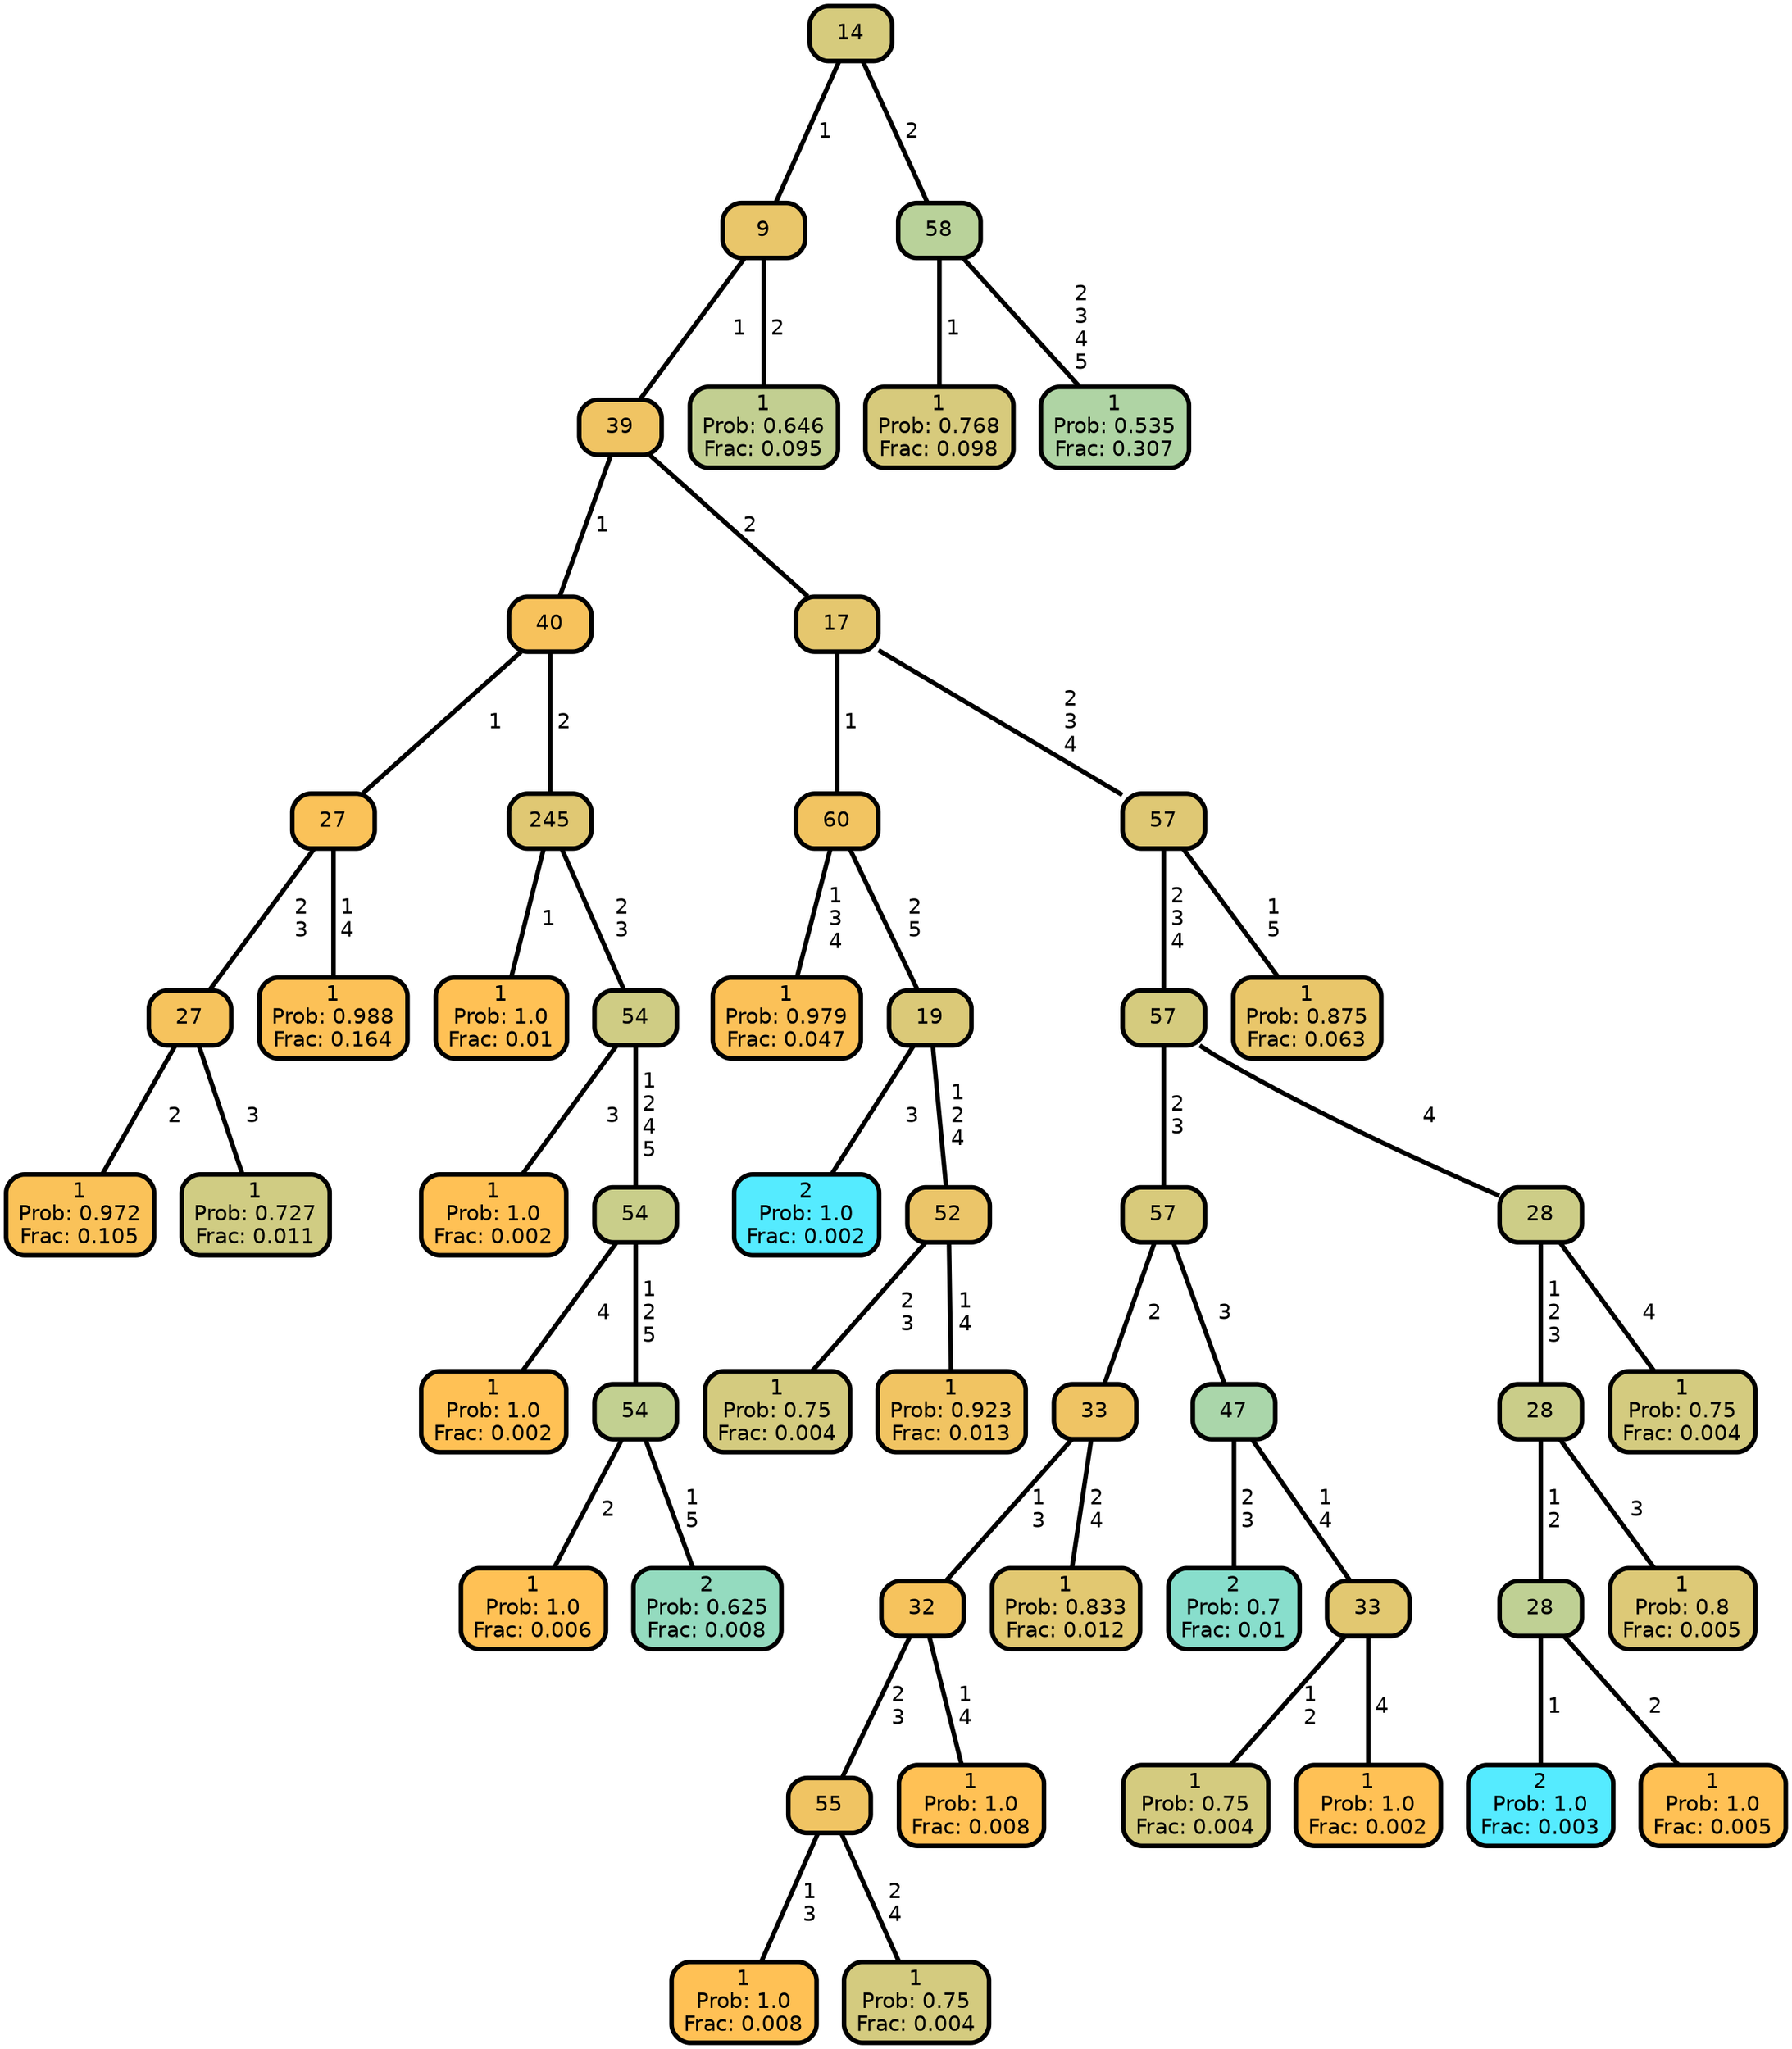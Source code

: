 graph Tree {
node [shape=box, style="filled, rounded",color="black",penwidth="3",fontcolor="black",                 fontname=helvetica] ;
graph [ranksep="0 equally", splines=straight,                 bgcolor=transparent, dpi=200] ;
edge [fontname=helvetica, color=black] ;
0 [label="1
Prob: 0.972
Frac: 0.105", fillcolor="#fac259"] ;
1 [label="27", fillcolor="#f6c35d"] ;
2 [label="1
Prob: 0.727
Frac: 0.011", fillcolor="#d0cc83"] ;
3 [label="27", fillcolor="#fac259"] ;
4 [label="1
Prob: 0.988
Frac: 0.164", fillcolor="#fcc157"] ;
5 [label="40", fillcolor="#f7c25c"] ;
6 [label="1
Prob: 1.0
Frac: 0.01", fillcolor="#ffc155"] ;
7 [label="245", fillcolor="#e0c873"] ;
8 [label="1
Prob: 1.0
Frac: 0.002", fillcolor="#ffc155"] ;
9 [label="54", fillcolor="#cfcc84"] ;
10 [label="1
Prob: 1.0
Frac: 0.002", fillcolor="#ffc155"] ;
11 [label="54", fillcolor="#c9ce8a"] ;
12 [label="1
Prob: 1.0
Frac: 0.006", fillcolor="#ffc155"] ;
13 [label="54", fillcolor="#c2d091"] ;
14 [label="2
Prob: 0.625
Frac: 0.008", fillcolor="#94dbbf"] ;
15 [label="39", fillcolor="#f0c463"] ;
16 [label="1
Prob: 0.979
Frac: 0.047", fillcolor="#fbc158"] ;
17 [label="60", fillcolor="#f2c461"] ;
18 [label="2
Prob: 1.0
Frac: 0.002", fillcolor="#55ebff"] ;
19 [label="19", fillcolor="#dbc978"] ;
20 [label="1
Prob: 0.75
Frac: 0.004", fillcolor="#d4cb7f"] ;
21 [label="52", fillcolor="#ebc569"] ;
22 [label="1
Prob: 0.923
Frac: 0.013", fillcolor="#f1c462"] ;
23 [label="17", fillcolor="#e5c76e"] ;
24 [label="1
Prob: 1.0
Frac: 0.008", fillcolor="#ffc155"] ;
25 [label="55", fillcolor="#f0c463"] ;
26 [label="1
Prob: 0.75
Frac: 0.004", fillcolor="#d4cb7f"] ;
27 [label="32", fillcolor="#f6c35d"] ;
28 [label="1
Prob: 1.0
Frac: 0.008", fillcolor="#ffc155"] ;
29 [label="33", fillcolor="#efc464"] ;
30 [label="1
Prob: 0.833
Frac: 0.012", fillcolor="#e2c871"] ;
31 [label="57", fillcolor="#d8ca7b"] ;
32 [label="2
Prob: 0.7
Frac: 0.01", fillcolor="#88decc"] ;
33 [label="47", fillcolor="#aad6aa"] ;
34 [label="1
Prob: 0.75
Frac: 0.004", fillcolor="#d4cb7f"] ;
35 [label="33", fillcolor="#e2c871"] ;
36 [label="1
Prob: 1.0
Frac: 0.002", fillcolor="#ffc155"] ;
37 [label="57", fillcolor="#d5cb7e"] ;
38 [label="2
Prob: 1.0
Frac: 0.003", fillcolor="#55ebff"] ;
39 [label="28", fillcolor="#bfd094"] ;
40 [label="1
Prob: 1.0
Frac: 0.005", fillcolor="#ffc155"] ;
41 [label="28", fillcolor="#cacd89"] ;
42 [label="1
Prob: 0.8
Frac: 0.005", fillcolor="#ddc977"] ;
43 [label="28", fillcolor="#cdcd87"] ;
44 [label="1
Prob: 0.75
Frac: 0.004", fillcolor="#d4cb7f"] ;
45 [label="57", fillcolor="#dfc874"] ;
46 [label="1
Prob: 0.875
Frac: 0.063", fillcolor="#e9c66a"] ;
47 [label="9", fillcolor="#e9c66a"] ;
48 [label="1
Prob: 0.646
Frac: 0.095", fillcolor="#c2cf91"] ;
49 [label="14", fillcolor="#d6cb7d"] ;
50 [label="1
Prob: 0.768
Frac: 0.098", fillcolor="#d7ca7c"] ;
51 [label="58", fillcolor="#b9d29a"] ;
52 [label="1
Prob: 0.535
Frac: 0.307", fillcolor="#afd4a4"] ;
1 -- 0 [label=" 2",penwidth=3] ;
1 -- 2 [label=" 3",penwidth=3] ;
3 -- 1 [label=" 2\n 3",penwidth=3] ;
3 -- 4 [label=" 1\n 4",penwidth=3] ;
5 -- 3 [label=" 1",penwidth=3] ;
5 -- 7 [label=" 2",penwidth=3] ;
7 -- 6 [label=" 1",penwidth=3] ;
7 -- 9 [label=" 2\n 3",penwidth=3] ;
9 -- 8 [label=" 3",penwidth=3] ;
9 -- 11 [label=" 1\n 2\n 4\n 5",penwidth=3] ;
11 -- 10 [label=" 4",penwidth=3] ;
11 -- 13 [label=" 1\n 2\n 5",penwidth=3] ;
13 -- 12 [label=" 2",penwidth=3] ;
13 -- 14 [label=" 1\n 5",penwidth=3] ;
15 -- 5 [label=" 1",penwidth=3] ;
15 -- 23 [label=" 2",penwidth=3] ;
17 -- 16 [label=" 1\n 3\n 4",penwidth=3] ;
17 -- 19 [label=" 2\n 5",penwidth=3] ;
19 -- 18 [label=" 3",penwidth=3] ;
19 -- 21 [label=" 1\n 2\n 4",penwidth=3] ;
21 -- 20 [label=" 2\n 3",penwidth=3] ;
21 -- 22 [label=" 1\n 4",penwidth=3] ;
23 -- 17 [label=" 1",penwidth=3] ;
23 -- 45 [label=" 2\n 3\n 4",penwidth=3] ;
25 -- 24 [label=" 1\n 3",penwidth=3] ;
25 -- 26 [label=" 2\n 4",penwidth=3] ;
27 -- 25 [label=" 2\n 3",penwidth=3] ;
27 -- 28 [label=" 1\n 4",penwidth=3] ;
29 -- 27 [label=" 1\n 3",penwidth=3] ;
29 -- 30 [label=" 2\n 4",penwidth=3] ;
31 -- 29 [label=" 2",penwidth=3] ;
31 -- 33 [label=" 3",penwidth=3] ;
33 -- 32 [label=" 2\n 3",penwidth=3] ;
33 -- 35 [label=" 1\n 4",penwidth=3] ;
35 -- 34 [label=" 1\n 2",penwidth=3] ;
35 -- 36 [label=" 4",penwidth=3] ;
37 -- 31 [label=" 2\n 3",penwidth=3] ;
37 -- 43 [label=" 4",penwidth=3] ;
39 -- 38 [label=" 1",penwidth=3] ;
39 -- 40 [label=" 2",penwidth=3] ;
41 -- 39 [label=" 1\n 2",penwidth=3] ;
41 -- 42 [label=" 3",penwidth=3] ;
43 -- 41 [label=" 1\n 2\n 3",penwidth=3] ;
43 -- 44 [label=" 4",penwidth=3] ;
45 -- 37 [label=" 2\n 3\n 4",penwidth=3] ;
45 -- 46 [label=" 1\n 5",penwidth=3] ;
47 -- 15 [label=" 1",penwidth=3] ;
47 -- 48 [label=" 2",penwidth=3] ;
49 -- 47 [label=" 1",penwidth=3] ;
49 -- 51 [label=" 2",penwidth=3] ;
51 -- 50 [label=" 1",penwidth=3] ;
51 -- 52 [label=" 2\n 3\n 4\n 5",penwidth=3] ;
{rank = same;}}